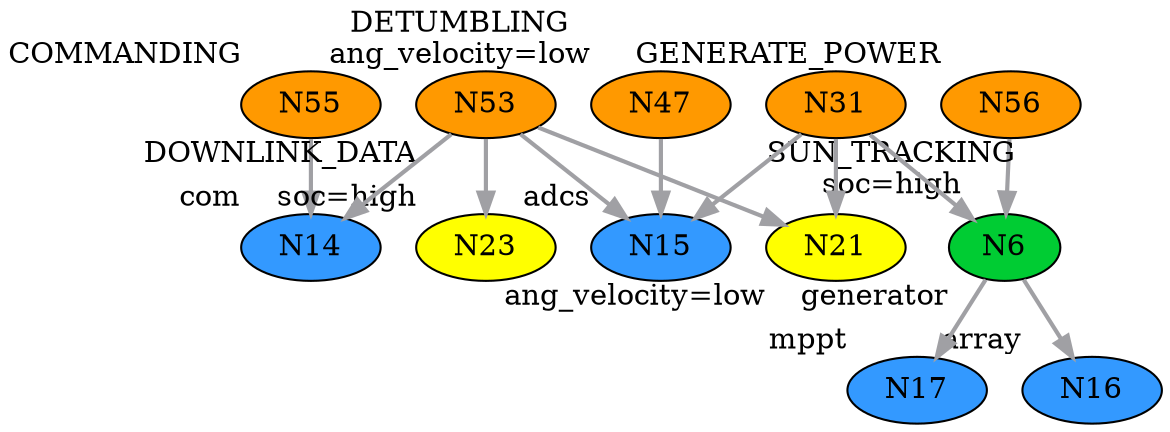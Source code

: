 digraph "robot_sat_v2"
{

bgcolor = "#ffffff"

node [
class = "node"
,fillcolor = "#ff00ff",style = "filled"
,width = "0.152778",height = "0.152778"
,shape = "ellipse"
,color = "#000000"
,penwidth = "1"
,"_vis_" = "label"
];


"N55" [
pos = "6.94444,1.73611!"
,fillcolor = "#ff9900",style = "filled"
,xlabel = "COMMANDING"
]

"N23" [
pos = "3.47222,0.694444!"
,fillcolor = "#ffff00",style = "filled"
,xlabel = "soc=high"
]

"N17" [
pos = "8.68056,0!"
,fillcolor = "#3399ff",style = "filled"
,xlabel = "mppt"
]

"N15" [
pos = "1.73611,0.694444!"
,fillcolor = "#3399ff",style = "filled"
,xlabel = "adcs"
]

"N53" [
pos = "3.47222,1.73611!"
,fillcolor = "#ff9900",style = "filled"
,xlabel = "DOWNLINK_DATA"
]

"N16" [
pos = "9.375,-0.347222!"
,fillcolor = "#3399ff",style = "filled"
,xlabel = "array"
]

"N56" [
pos = "9.02778,1.73611!"
,fillcolor = "#ff9900",style = "filled"
,xlabel = "GENERATE_POWER"
]

"N31" [
pos = "5.20833,1.73611!"
,fillcolor = "#ff9900",style = "filled"
,xlabel = "SUN_TRACKING
soc=high"
]

"N47" [
pos = "1.73611,1.73611!"
,fillcolor = "#ff9900",style = "filled"
,xlabel = "DETUMBLING
ang_velocity=low"
]

"N14" [
pos = "6.94444,0.694444!"
,fillcolor = "#3399ff",style = "filled"
,xlabel = "com"
]

"N21" [
pos = "5.20833,0.694444!"
,fillcolor = "#ffff00",style = "filled"
,xlabel = "ang_velocity=low"
]

"N6" [
pos = "9.02778,0.694444!"
,fillcolor = "#00cc33",style = "filled"
,xlabel = "generator"
]



edge [
class = "edge"
,weight = "1"
,penwidth = "1"
,"_vis_" = "label"
,"color" = "#a0a0a4"
,"style" = "solid"
];


"N53" -> "N21" [id = "E27"
,weight = "2"
,penwidth = "2"
];

"N47" -> "N15" [id = "E23"
,weight = "2"
,penwidth = "2"
];

"N6" -> "N16" [id = "E9"
,weight = "2"
,penwidth = "2"
];

"N31" -> "N21" [id = "E26"
,weight = "2"
,penwidth = "2"
];

"N53" -> "N15" [id = "E65"
,weight = "2"
,penwidth = "2"
];

"N31" -> "N6" [id = "E25"
,weight = "2"
,penwidth = "2"
];

"N55" -> "N14" [id = "E68"
,weight = "2"
,penwidth = "2"
];

"N53" -> "N14" [id = "E64"
,weight = "2"
,penwidth = "2"
];

"N31" -> "N15" [id = "E36"
,weight = "2"
,penwidth = "2"
];

"N53" -> "N23" [id = "E28"
,weight = "2"
,penwidth = "2"
];

"N56" -> "N6" [id = "E69"
,weight = "2"
,penwidth = "2"
];

"N6" -> "N17" [id = "E4"
,weight = "2"
,penwidth = "2"
];


}
